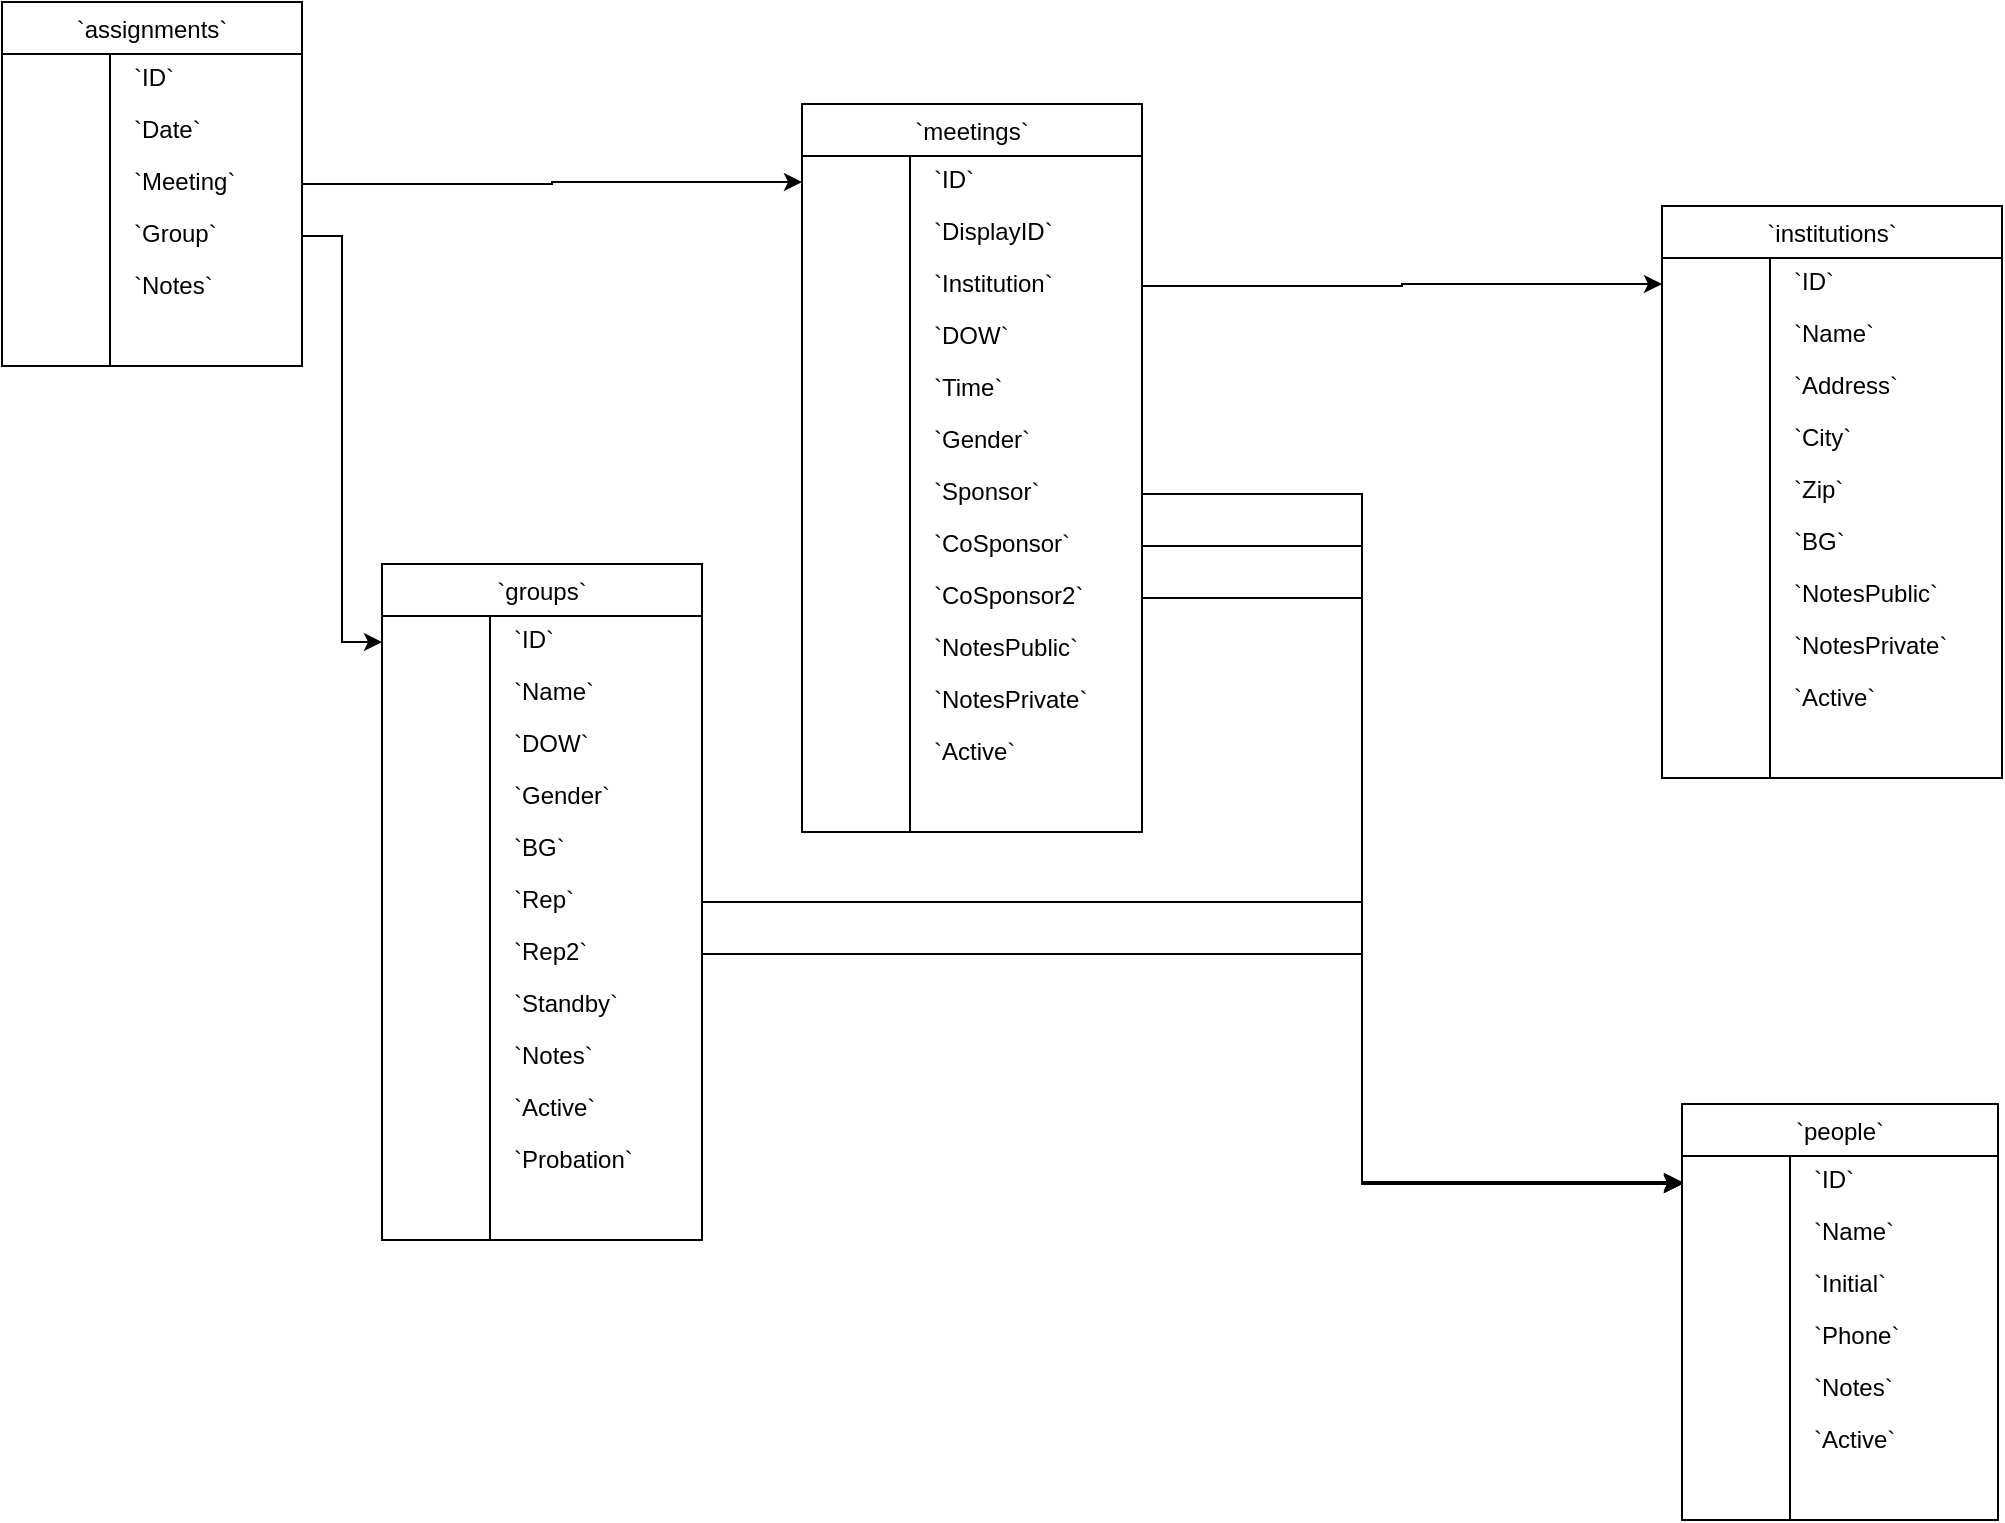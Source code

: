 <mxfile version="20.4.1" type="device"><diagram id="R2lEEEUBdFMjLlhIrx00" name="Page-1"><mxGraphModel dx="1323" dy="802" grid="1" gridSize="10" guides="1" tooltips="1" connect="1" arrows="1" fold="1" page="1" pageScale="1" pageWidth="1100" pageHeight="850" math="0" shadow="0" extFonts="Permanent Marker^https://fonts.googleapis.com/css?family=Permanent+Marker"><root><mxCell id="0"/><mxCell id="1" parent="0"/><mxCell id="UTWrMfVoZQ3oGILiX10w-1" value="`assignments`" style="swimlane;fontStyle=0;childLayout=stackLayout;horizontal=1;startSize=26;fillColor=default;horizontalStack=0;resizeParent=1;resizeLast=0;collapsible=1;marginBottom=0;swimlaneFillColor=default;align=center;" vertex="1" parent="1"><mxGeometry x="40" y="39" width="150" height="182" as="geometry"/></mxCell><mxCell id="UTWrMfVoZQ3oGILiX10w-2" value="`ID`" style="shape=partialRectangle;top=0;left=0;right=0;bottom=0;align=left;verticalAlign=top;spacingTop=-2;fillColor=none;spacingLeft=64;spacingRight=4;overflow=hidden;rotatable=0;points=[[0,0.5],[1,0.5]];portConstraint=eastwest;dropTarget=0;" vertex="1" parent="UTWrMfVoZQ3oGILiX10w-1"><mxGeometry y="26" width="150" height="26" as="geometry"/></mxCell><mxCell id="UTWrMfVoZQ3oGILiX10w-3" value="" style="shape=partialRectangle;top=0;left=0;bottom=0;fillColor=none;align=left;verticalAlign=middle;spacingLeft=4;spacingRight=4;overflow=hidden;rotatable=180;points=[];portConstraint=eastwest;part=1;" vertex="1" connectable="0" parent="UTWrMfVoZQ3oGILiX10w-2"><mxGeometry width="54" height="26" as="geometry"/></mxCell><mxCell id="UTWrMfVoZQ3oGILiX10w-4" value="`Date`" style="shape=partialRectangle;top=0;left=0;right=0;bottom=0;align=left;verticalAlign=top;spacingTop=-2;fillColor=none;spacingLeft=64;spacingRight=4;overflow=hidden;rotatable=0;points=[[0,0.5],[1,0.5]];portConstraint=eastwest;dropTarget=0;" vertex="1" parent="UTWrMfVoZQ3oGILiX10w-1"><mxGeometry y="52" width="150" height="26" as="geometry"/></mxCell><mxCell id="UTWrMfVoZQ3oGILiX10w-5" value="" style="shape=partialRectangle;top=0;left=0;bottom=0;fillColor=none;align=left;verticalAlign=middle;spacingLeft=4;spacingRight=4;overflow=hidden;rotatable=180;points=[];portConstraint=eastwest;part=1;" vertex="1" connectable="0" parent="UTWrMfVoZQ3oGILiX10w-4"><mxGeometry width="54" height="26" as="geometry"/></mxCell><mxCell id="UTWrMfVoZQ3oGILiX10w-6" value="`Meeting`" style="shape=partialRectangle;top=0;left=0;right=0;bottom=0;align=left;verticalAlign=top;spacingTop=-2;fillColor=none;spacingLeft=64;spacingRight=4;overflow=hidden;rotatable=0;points=[[0,0.5],[1,0.5]];portConstraint=eastwest;dropTarget=0;" vertex="1" parent="UTWrMfVoZQ3oGILiX10w-1"><mxGeometry y="78" width="150" height="26" as="geometry"/></mxCell><mxCell id="UTWrMfVoZQ3oGILiX10w-7" value="" style="shape=partialRectangle;top=0;left=0;bottom=0;fillColor=none;align=left;verticalAlign=middle;spacingLeft=4;spacingRight=4;overflow=hidden;rotatable=180;points=[];portConstraint=eastwest;part=1;" vertex="1" connectable="0" parent="UTWrMfVoZQ3oGILiX10w-6"><mxGeometry width="54" height="26" as="geometry"/></mxCell><mxCell id="UTWrMfVoZQ3oGILiX10w-8" value="`Group`" style="shape=partialRectangle;top=0;left=0;right=0;bottom=0;align=left;verticalAlign=top;spacingTop=-2;fillColor=none;spacingLeft=64;spacingRight=4;overflow=hidden;rotatable=0;points=[[0,0.5],[1,0.5]];portConstraint=eastwest;dropTarget=0;" vertex="1" parent="UTWrMfVoZQ3oGILiX10w-1"><mxGeometry y="104" width="150" height="26" as="geometry"/></mxCell><mxCell id="UTWrMfVoZQ3oGILiX10w-9" value="" style="shape=partialRectangle;top=0;left=0;bottom=0;fillColor=none;align=left;verticalAlign=middle;spacingLeft=4;spacingRight=4;overflow=hidden;rotatable=180;points=[];portConstraint=eastwest;part=1;" vertex="1" connectable="0" parent="UTWrMfVoZQ3oGILiX10w-8"><mxGeometry width="54" height="26" as="geometry"/></mxCell><mxCell id="UTWrMfVoZQ3oGILiX10w-10" value="`Notes`" style="shape=partialRectangle;top=0;left=0;right=0;bottom=0;align=left;verticalAlign=top;spacingTop=-2;fillColor=none;spacingLeft=64;spacingRight=4;overflow=hidden;rotatable=0;points=[[0,0.5],[1,0.5]];portConstraint=eastwest;dropTarget=0;" vertex="1" parent="UTWrMfVoZQ3oGILiX10w-1"><mxGeometry y="130" width="150" height="26" as="geometry"/></mxCell><mxCell id="UTWrMfVoZQ3oGILiX10w-11" value="" style="shape=partialRectangle;top=0;left=0;bottom=0;fillColor=none;align=left;verticalAlign=middle;spacingLeft=4;spacingRight=4;overflow=hidden;rotatable=180;points=[];portConstraint=eastwest;part=1;" vertex="1" connectable="0" parent="UTWrMfVoZQ3oGILiX10w-10"><mxGeometry width="54" height="26" as="geometry"/></mxCell><mxCell id="UTWrMfVoZQ3oGILiX10w-12" value="" style="shape=partialRectangle;top=0;left=0;right=0;bottom=0;align=left;verticalAlign=top;spacingTop=-2;fillColor=none;spacingLeft=64;spacingRight=4;overflow=hidden;rotatable=0;points=[[0,0.5],[1,0.5]];portConstraint=eastwest;dropTarget=0;" vertex="1" parent="UTWrMfVoZQ3oGILiX10w-1"><mxGeometry y="156" width="150" height="26" as="geometry"/></mxCell><mxCell id="UTWrMfVoZQ3oGILiX10w-13" value="" style="shape=partialRectangle;top=0;left=0;bottom=0;fillColor=none;align=left;verticalAlign=middle;spacingLeft=4;spacingRight=4;overflow=hidden;rotatable=180;points=[];portConstraint=eastwest;part=1;" vertex="1" connectable="0" parent="UTWrMfVoZQ3oGILiX10w-12"><mxGeometry width="54" height="26" as="geometry"/></mxCell><mxCell id="UTWrMfVoZQ3oGILiX10w-14" value="`groups`" style="swimlane;fontStyle=0;childLayout=stackLayout;horizontal=1;startSize=26;fillColor=default;horizontalStack=0;resizeParent=1;resizeLast=0;collapsible=1;marginBottom=0;swimlaneFillColor=default;align=center;" vertex="1" parent="1"><mxGeometry x="230" y="320" width="160" height="338" as="geometry"/></mxCell><mxCell id="UTWrMfVoZQ3oGILiX10w-15" value="`ID`" style="shape=partialRectangle;top=0;left=0;right=0;bottom=0;align=left;verticalAlign=top;spacingTop=-2;fillColor=none;spacingLeft=64;spacingRight=4;overflow=hidden;rotatable=0;points=[[0,0.5],[1,0.5]];portConstraint=eastwest;dropTarget=0;" vertex="1" parent="UTWrMfVoZQ3oGILiX10w-14"><mxGeometry y="26" width="160" height="26" as="geometry"/></mxCell><mxCell id="UTWrMfVoZQ3oGILiX10w-16" value="" style="shape=partialRectangle;top=0;left=0;bottom=0;fillColor=none;align=left;verticalAlign=middle;spacingLeft=4;spacingRight=4;overflow=hidden;rotatable=180;points=[];portConstraint=eastwest;part=1;" vertex="1" connectable="0" parent="UTWrMfVoZQ3oGILiX10w-15"><mxGeometry width="54" height="26" as="geometry"/></mxCell><mxCell id="UTWrMfVoZQ3oGILiX10w-17" value="`Name`" style="shape=partialRectangle;top=0;left=0;right=0;bottom=0;align=left;verticalAlign=top;spacingTop=-2;fillColor=none;spacingLeft=64;spacingRight=4;overflow=hidden;rotatable=0;points=[[0,0.5],[1,0.5]];portConstraint=eastwest;dropTarget=0;" vertex="1" parent="UTWrMfVoZQ3oGILiX10w-14"><mxGeometry y="52" width="160" height="26" as="geometry"/></mxCell><mxCell id="UTWrMfVoZQ3oGILiX10w-18" value="" style="shape=partialRectangle;top=0;left=0;bottom=0;fillColor=none;align=left;verticalAlign=middle;spacingLeft=4;spacingRight=4;overflow=hidden;rotatable=180;points=[];portConstraint=eastwest;part=1;" vertex="1" connectable="0" parent="UTWrMfVoZQ3oGILiX10w-17"><mxGeometry width="54" height="26" as="geometry"/></mxCell><mxCell id="UTWrMfVoZQ3oGILiX10w-19" value="`DOW`" style="shape=partialRectangle;top=0;left=0;right=0;bottom=0;align=left;verticalAlign=top;spacingTop=-2;fillColor=none;spacingLeft=64;spacingRight=4;overflow=hidden;rotatable=0;points=[[0,0.5],[1,0.5]];portConstraint=eastwest;dropTarget=0;" vertex="1" parent="UTWrMfVoZQ3oGILiX10w-14"><mxGeometry y="78" width="160" height="26" as="geometry"/></mxCell><mxCell id="UTWrMfVoZQ3oGILiX10w-20" value="" style="shape=partialRectangle;top=0;left=0;bottom=0;fillColor=none;align=left;verticalAlign=middle;spacingLeft=4;spacingRight=4;overflow=hidden;rotatable=180;points=[];portConstraint=eastwest;part=1;" vertex="1" connectable="0" parent="UTWrMfVoZQ3oGILiX10w-19"><mxGeometry width="54" height="26" as="geometry"/></mxCell><mxCell id="UTWrMfVoZQ3oGILiX10w-21" value="`Gender`" style="shape=partialRectangle;top=0;left=0;right=0;bottom=0;align=left;verticalAlign=top;spacingTop=-2;fillColor=none;spacingLeft=64;spacingRight=4;overflow=hidden;rotatable=0;points=[[0,0.5],[1,0.5]];portConstraint=eastwest;dropTarget=0;" vertex="1" parent="UTWrMfVoZQ3oGILiX10w-14"><mxGeometry y="104" width="160" height="26" as="geometry"/></mxCell><mxCell id="UTWrMfVoZQ3oGILiX10w-22" value="" style="shape=partialRectangle;top=0;left=0;bottom=0;fillColor=none;align=left;verticalAlign=middle;spacingLeft=4;spacingRight=4;overflow=hidden;rotatable=180;points=[];portConstraint=eastwest;part=1;" vertex="1" connectable="0" parent="UTWrMfVoZQ3oGILiX10w-21"><mxGeometry width="54" height="26" as="geometry"/></mxCell><mxCell id="UTWrMfVoZQ3oGILiX10w-23" value="`BG`" style="shape=partialRectangle;top=0;left=0;right=0;bottom=0;align=left;verticalAlign=top;spacingTop=-2;fillColor=none;spacingLeft=64;spacingRight=4;overflow=hidden;rotatable=0;points=[[0,0.5],[1,0.5]];portConstraint=eastwest;dropTarget=0;" vertex="1" parent="UTWrMfVoZQ3oGILiX10w-14"><mxGeometry y="130" width="160" height="26" as="geometry"/></mxCell><mxCell id="UTWrMfVoZQ3oGILiX10w-24" value="" style="shape=partialRectangle;top=0;left=0;bottom=0;fillColor=none;align=left;verticalAlign=middle;spacingLeft=4;spacingRight=4;overflow=hidden;rotatable=180;points=[];portConstraint=eastwest;part=1;" vertex="1" connectable="0" parent="UTWrMfVoZQ3oGILiX10w-23"><mxGeometry width="54" height="26" as="geometry"/></mxCell><mxCell id="UTWrMfVoZQ3oGILiX10w-25" value="`Rep`" style="shape=partialRectangle;top=0;left=0;right=0;bottom=0;align=left;verticalAlign=top;spacingTop=-2;fillColor=none;spacingLeft=64;spacingRight=4;overflow=hidden;rotatable=0;points=[[0,0.5],[1,0.5]];portConstraint=eastwest;dropTarget=0;" vertex="1" parent="UTWrMfVoZQ3oGILiX10w-14"><mxGeometry y="156" width="160" height="26" as="geometry"/></mxCell><mxCell id="UTWrMfVoZQ3oGILiX10w-26" value="" style="shape=partialRectangle;top=0;left=0;bottom=0;fillColor=none;align=left;verticalAlign=middle;spacingLeft=4;spacingRight=4;overflow=hidden;rotatable=180;points=[];portConstraint=eastwest;part=1;" vertex="1" connectable="0" parent="UTWrMfVoZQ3oGILiX10w-25"><mxGeometry width="54" height="26" as="geometry"/></mxCell><mxCell id="UTWrMfVoZQ3oGILiX10w-27" value="`Rep2`" style="shape=partialRectangle;top=0;left=0;right=0;bottom=0;align=left;verticalAlign=top;spacingTop=-2;fillColor=none;spacingLeft=64;spacingRight=4;overflow=hidden;rotatable=0;points=[[0,0.5],[1,0.5]];portConstraint=eastwest;dropTarget=0;" vertex="1" parent="UTWrMfVoZQ3oGILiX10w-14"><mxGeometry y="182" width="160" height="26" as="geometry"/></mxCell><mxCell id="UTWrMfVoZQ3oGILiX10w-28" value="" style="shape=partialRectangle;top=0;left=0;bottom=0;fillColor=none;align=left;verticalAlign=middle;spacingLeft=4;spacingRight=4;overflow=hidden;rotatable=180;points=[];portConstraint=eastwest;part=1;" vertex="1" connectable="0" parent="UTWrMfVoZQ3oGILiX10w-27"><mxGeometry width="54" height="26" as="geometry"/></mxCell><mxCell id="UTWrMfVoZQ3oGILiX10w-29" value="`Standby`" style="shape=partialRectangle;top=0;left=0;right=0;bottom=0;align=left;verticalAlign=top;spacingTop=-2;fillColor=none;spacingLeft=64;spacingRight=4;overflow=hidden;rotatable=0;points=[[0,0.5],[1,0.5]];portConstraint=eastwest;dropTarget=0;" vertex="1" parent="UTWrMfVoZQ3oGILiX10w-14"><mxGeometry y="208" width="160" height="26" as="geometry"/></mxCell><mxCell id="UTWrMfVoZQ3oGILiX10w-30" value="" style="shape=partialRectangle;top=0;left=0;bottom=0;fillColor=none;align=left;verticalAlign=middle;spacingLeft=4;spacingRight=4;overflow=hidden;rotatable=180;points=[];portConstraint=eastwest;part=1;" vertex="1" connectable="0" parent="UTWrMfVoZQ3oGILiX10w-29"><mxGeometry width="54" height="26" as="geometry"/></mxCell><mxCell id="UTWrMfVoZQ3oGILiX10w-31" value="`Notes`" style="shape=partialRectangle;top=0;left=0;right=0;bottom=0;align=left;verticalAlign=top;spacingTop=-2;fillColor=none;spacingLeft=64;spacingRight=4;overflow=hidden;rotatable=0;points=[[0,0.5],[1,0.5]];portConstraint=eastwest;dropTarget=0;" vertex="1" parent="UTWrMfVoZQ3oGILiX10w-14"><mxGeometry y="234" width="160" height="26" as="geometry"/></mxCell><mxCell id="UTWrMfVoZQ3oGILiX10w-32" value="" style="shape=partialRectangle;top=0;left=0;bottom=0;fillColor=none;align=left;verticalAlign=middle;spacingLeft=4;spacingRight=4;overflow=hidden;rotatable=180;points=[];portConstraint=eastwest;part=1;" vertex="1" connectable="0" parent="UTWrMfVoZQ3oGILiX10w-31"><mxGeometry width="54" height="26" as="geometry"/></mxCell><mxCell id="UTWrMfVoZQ3oGILiX10w-33" value="`Active`" style="shape=partialRectangle;top=0;left=0;right=0;bottom=0;align=left;verticalAlign=top;spacingTop=-2;fillColor=none;spacingLeft=64;spacingRight=4;overflow=hidden;rotatable=0;points=[[0,0.5],[1,0.5]];portConstraint=eastwest;dropTarget=0;" vertex="1" parent="UTWrMfVoZQ3oGILiX10w-14"><mxGeometry y="260" width="160" height="26" as="geometry"/></mxCell><mxCell id="UTWrMfVoZQ3oGILiX10w-34" value="" style="shape=partialRectangle;top=0;left=0;bottom=0;fillColor=none;align=left;verticalAlign=middle;spacingLeft=4;spacingRight=4;overflow=hidden;rotatable=180;points=[];portConstraint=eastwest;part=1;" vertex="1" connectable="0" parent="UTWrMfVoZQ3oGILiX10w-33"><mxGeometry width="54" height="26" as="geometry"/></mxCell><mxCell id="UTWrMfVoZQ3oGILiX10w-35" value="`Probation`" style="shape=partialRectangle;top=0;left=0;right=0;bottom=0;align=left;verticalAlign=top;spacingTop=-2;fillColor=none;spacingLeft=64;spacingRight=4;overflow=hidden;rotatable=0;points=[[0,0.5],[1,0.5]];portConstraint=eastwest;dropTarget=0;" vertex="1" parent="UTWrMfVoZQ3oGILiX10w-14"><mxGeometry y="286" width="160" height="26" as="geometry"/></mxCell><mxCell id="UTWrMfVoZQ3oGILiX10w-36" value="" style="shape=partialRectangle;top=0;left=0;bottom=0;fillColor=none;align=left;verticalAlign=middle;spacingLeft=4;spacingRight=4;overflow=hidden;rotatable=180;points=[];portConstraint=eastwest;part=1;" vertex="1" connectable="0" parent="UTWrMfVoZQ3oGILiX10w-35"><mxGeometry width="54" height="26" as="geometry"/></mxCell><mxCell id="UTWrMfVoZQ3oGILiX10w-37" value="" style="shape=partialRectangle;top=0;left=0;right=0;bottom=0;align=left;verticalAlign=top;spacingTop=-2;fillColor=none;spacingLeft=64;spacingRight=4;overflow=hidden;rotatable=0;points=[[0,0.5],[1,0.5]];portConstraint=eastwest;dropTarget=0;" vertex="1" parent="UTWrMfVoZQ3oGILiX10w-14"><mxGeometry y="312" width="160" height="26" as="geometry"/></mxCell><mxCell id="UTWrMfVoZQ3oGILiX10w-38" value="" style="shape=partialRectangle;top=0;left=0;bottom=0;fillColor=none;align=left;verticalAlign=middle;spacingLeft=4;spacingRight=4;overflow=hidden;rotatable=180;points=[];portConstraint=eastwest;part=1;" vertex="1" connectable="0" parent="UTWrMfVoZQ3oGILiX10w-37"><mxGeometry width="54" height="26" as="geometry"/></mxCell><mxCell id="UTWrMfVoZQ3oGILiX10w-39" value="`institutions`" style="swimlane;fontStyle=0;childLayout=stackLayout;horizontal=1;startSize=26;fillColor=default;horizontalStack=0;resizeParent=1;resizeLast=0;collapsible=1;marginBottom=0;swimlaneFillColor=default;align=center;" vertex="1" parent="1"><mxGeometry x="870" y="141" width="170" height="286" as="geometry"/></mxCell><mxCell id="UTWrMfVoZQ3oGILiX10w-40" value="`ID`" style="shape=partialRectangle;top=0;left=0;right=0;bottom=0;align=left;verticalAlign=top;spacingTop=-2;fillColor=none;spacingLeft=64;spacingRight=4;overflow=hidden;rotatable=0;points=[[0,0.5],[1,0.5]];portConstraint=eastwest;dropTarget=0;" vertex="1" parent="UTWrMfVoZQ3oGILiX10w-39"><mxGeometry y="26" width="170" height="26" as="geometry"/></mxCell><mxCell id="UTWrMfVoZQ3oGILiX10w-41" value="" style="shape=partialRectangle;top=0;left=0;bottom=0;fillColor=none;align=left;verticalAlign=middle;spacingLeft=4;spacingRight=4;overflow=hidden;rotatable=180;points=[];portConstraint=eastwest;part=1;" vertex="1" connectable="0" parent="UTWrMfVoZQ3oGILiX10w-40"><mxGeometry width="54" height="26" as="geometry"/></mxCell><mxCell id="UTWrMfVoZQ3oGILiX10w-42" value="`Name`" style="shape=partialRectangle;top=0;left=0;right=0;bottom=0;align=left;verticalAlign=top;spacingTop=-2;fillColor=none;spacingLeft=64;spacingRight=4;overflow=hidden;rotatable=0;points=[[0,0.5],[1,0.5]];portConstraint=eastwest;dropTarget=0;" vertex="1" parent="UTWrMfVoZQ3oGILiX10w-39"><mxGeometry y="52" width="170" height="26" as="geometry"/></mxCell><mxCell id="UTWrMfVoZQ3oGILiX10w-43" value="" style="shape=partialRectangle;top=0;left=0;bottom=0;fillColor=none;align=left;verticalAlign=middle;spacingLeft=4;spacingRight=4;overflow=hidden;rotatable=180;points=[];portConstraint=eastwest;part=1;" vertex="1" connectable="0" parent="UTWrMfVoZQ3oGILiX10w-42"><mxGeometry width="54" height="26" as="geometry"/></mxCell><mxCell id="UTWrMfVoZQ3oGILiX10w-44" value="`Address`" style="shape=partialRectangle;top=0;left=0;right=0;bottom=0;align=left;verticalAlign=top;spacingTop=-2;fillColor=none;spacingLeft=64;spacingRight=4;overflow=hidden;rotatable=0;points=[[0,0.5],[1,0.5]];portConstraint=eastwest;dropTarget=0;" vertex="1" parent="UTWrMfVoZQ3oGILiX10w-39"><mxGeometry y="78" width="170" height="26" as="geometry"/></mxCell><mxCell id="UTWrMfVoZQ3oGILiX10w-45" value="" style="shape=partialRectangle;top=0;left=0;bottom=0;fillColor=none;align=left;verticalAlign=middle;spacingLeft=4;spacingRight=4;overflow=hidden;rotatable=180;points=[];portConstraint=eastwest;part=1;" vertex="1" connectable="0" parent="UTWrMfVoZQ3oGILiX10w-44"><mxGeometry width="54" height="26" as="geometry"/></mxCell><mxCell id="UTWrMfVoZQ3oGILiX10w-46" value="`City`" style="shape=partialRectangle;top=0;left=0;right=0;bottom=0;align=left;verticalAlign=top;spacingTop=-2;fillColor=none;spacingLeft=64;spacingRight=4;overflow=hidden;rotatable=0;points=[[0,0.5],[1,0.5]];portConstraint=eastwest;dropTarget=0;" vertex="1" parent="UTWrMfVoZQ3oGILiX10w-39"><mxGeometry y="104" width="170" height="26" as="geometry"/></mxCell><mxCell id="UTWrMfVoZQ3oGILiX10w-47" value="" style="shape=partialRectangle;top=0;left=0;bottom=0;fillColor=none;align=left;verticalAlign=middle;spacingLeft=4;spacingRight=4;overflow=hidden;rotatable=180;points=[];portConstraint=eastwest;part=1;" vertex="1" connectable="0" parent="UTWrMfVoZQ3oGILiX10w-46"><mxGeometry width="54" height="26" as="geometry"/></mxCell><mxCell id="UTWrMfVoZQ3oGILiX10w-48" value="`Zip`" style="shape=partialRectangle;top=0;left=0;right=0;bottom=0;align=left;verticalAlign=top;spacingTop=-2;fillColor=none;spacingLeft=64;spacingRight=4;overflow=hidden;rotatable=0;points=[[0,0.5],[1,0.5]];portConstraint=eastwest;dropTarget=0;" vertex="1" parent="UTWrMfVoZQ3oGILiX10w-39"><mxGeometry y="130" width="170" height="26" as="geometry"/></mxCell><mxCell id="UTWrMfVoZQ3oGILiX10w-49" value="" style="shape=partialRectangle;top=0;left=0;bottom=0;fillColor=none;align=left;verticalAlign=middle;spacingLeft=4;spacingRight=4;overflow=hidden;rotatable=180;points=[];portConstraint=eastwest;part=1;" vertex="1" connectable="0" parent="UTWrMfVoZQ3oGILiX10w-48"><mxGeometry width="54" height="26" as="geometry"/></mxCell><mxCell id="UTWrMfVoZQ3oGILiX10w-50" value="`BG`" style="shape=partialRectangle;top=0;left=0;right=0;bottom=0;align=left;verticalAlign=top;spacingTop=-2;fillColor=none;spacingLeft=64;spacingRight=4;overflow=hidden;rotatable=0;points=[[0,0.5],[1,0.5]];portConstraint=eastwest;dropTarget=0;" vertex="1" parent="UTWrMfVoZQ3oGILiX10w-39"><mxGeometry y="156" width="170" height="26" as="geometry"/></mxCell><mxCell id="UTWrMfVoZQ3oGILiX10w-51" value="" style="shape=partialRectangle;top=0;left=0;bottom=0;fillColor=none;align=left;verticalAlign=middle;spacingLeft=4;spacingRight=4;overflow=hidden;rotatable=180;points=[];portConstraint=eastwest;part=1;" vertex="1" connectable="0" parent="UTWrMfVoZQ3oGILiX10w-50"><mxGeometry width="54" height="26" as="geometry"/></mxCell><mxCell id="UTWrMfVoZQ3oGILiX10w-52" value="`NotesPublic`" style="shape=partialRectangle;top=0;left=0;right=0;bottom=0;align=left;verticalAlign=top;spacingTop=-2;fillColor=none;spacingLeft=64;spacingRight=4;overflow=hidden;rotatable=0;points=[[0,0.5],[1,0.5]];portConstraint=eastwest;dropTarget=0;" vertex="1" parent="UTWrMfVoZQ3oGILiX10w-39"><mxGeometry y="182" width="170" height="26" as="geometry"/></mxCell><mxCell id="UTWrMfVoZQ3oGILiX10w-53" value="" style="shape=partialRectangle;top=0;left=0;bottom=0;fillColor=none;align=left;verticalAlign=middle;spacingLeft=4;spacingRight=4;overflow=hidden;rotatable=180;points=[];portConstraint=eastwest;part=1;" vertex="1" connectable="0" parent="UTWrMfVoZQ3oGILiX10w-52"><mxGeometry width="54" height="26" as="geometry"/></mxCell><mxCell id="UTWrMfVoZQ3oGILiX10w-54" value="`NotesPrivate`" style="shape=partialRectangle;top=0;left=0;right=0;bottom=0;align=left;verticalAlign=top;spacingTop=-2;fillColor=none;spacingLeft=64;spacingRight=4;overflow=hidden;rotatable=0;points=[[0,0.5],[1,0.5]];portConstraint=eastwest;dropTarget=0;" vertex="1" parent="UTWrMfVoZQ3oGILiX10w-39"><mxGeometry y="208" width="170" height="26" as="geometry"/></mxCell><mxCell id="UTWrMfVoZQ3oGILiX10w-55" value="" style="shape=partialRectangle;top=0;left=0;bottom=0;fillColor=none;align=left;verticalAlign=middle;spacingLeft=4;spacingRight=4;overflow=hidden;rotatable=180;points=[];portConstraint=eastwest;part=1;" vertex="1" connectable="0" parent="UTWrMfVoZQ3oGILiX10w-54"><mxGeometry width="54" height="26" as="geometry"/></mxCell><mxCell id="UTWrMfVoZQ3oGILiX10w-56" value="`Active`" style="shape=partialRectangle;top=0;left=0;right=0;bottom=0;align=left;verticalAlign=top;spacingTop=-2;fillColor=none;spacingLeft=64;spacingRight=4;overflow=hidden;rotatable=0;points=[[0,0.5],[1,0.5]];portConstraint=eastwest;dropTarget=0;" vertex="1" parent="UTWrMfVoZQ3oGILiX10w-39"><mxGeometry y="234" width="170" height="26" as="geometry"/></mxCell><mxCell id="UTWrMfVoZQ3oGILiX10w-57" value="" style="shape=partialRectangle;top=0;left=0;bottom=0;fillColor=none;align=left;verticalAlign=middle;spacingLeft=4;spacingRight=4;overflow=hidden;rotatable=180;points=[];portConstraint=eastwest;part=1;" vertex="1" connectable="0" parent="UTWrMfVoZQ3oGILiX10w-56"><mxGeometry width="54" height="26" as="geometry"/></mxCell><mxCell id="UTWrMfVoZQ3oGILiX10w-58" value="" style="shape=partialRectangle;top=0;left=0;right=0;bottom=0;align=left;verticalAlign=top;spacingTop=-2;fillColor=none;spacingLeft=64;spacingRight=4;overflow=hidden;rotatable=0;points=[[0,0.5],[1,0.5]];portConstraint=eastwest;dropTarget=0;" vertex="1" parent="UTWrMfVoZQ3oGILiX10w-39"><mxGeometry y="260" width="170" height="26" as="geometry"/></mxCell><mxCell id="UTWrMfVoZQ3oGILiX10w-59" value="" style="shape=partialRectangle;top=0;left=0;bottom=0;fillColor=none;align=left;verticalAlign=middle;spacingLeft=4;spacingRight=4;overflow=hidden;rotatable=180;points=[];portConstraint=eastwest;part=1;" vertex="1" connectable="0" parent="UTWrMfVoZQ3oGILiX10w-58"><mxGeometry width="54" height="26" as="geometry"/></mxCell><mxCell id="UTWrMfVoZQ3oGILiX10w-60" value="`meetings`" style="swimlane;fontStyle=0;childLayout=stackLayout;horizontal=1;startSize=26;fillColor=default;horizontalStack=0;resizeParent=1;resizeLast=0;collapsible=1;marginBottom=0;swimlaneFillColor=default;align=center;" vertex="1" parent="1"><mxGeometry x="440" y="90" width="170" height="364" as="geometry"/></mxCell><mxCell id="UTWrMfVoZQ3oGILiX10w-61" value="`ID`" style="shape=partialRectangle;top=0;left=0;right=0;bottom=0;align=left;verticalAlign=top;spacingTop=-2;fillColor=none;spacingLeft=64;spacingRight=4;overflow=hidden;rotatable=0;points=[[0,0.5],[1,0.5]];portConstraint=eastwest;dropTarget=0;" vertex="1" parent="UTWrMfVoZQ3oGILiX10w-60"><mxGeometry y="26" width="170" height="26" as="geometry"/></mxCell><mxCell id="UTWrMfVoZQ3oGILiX10w-62" value="" style="shape=partialRectangle;top=0;left=0;bottom=0;fillColor=none;align=left;verticalAlign=middle;spacingLeft=4;spacingRight=4;overflow=hidden;rotatable=180;points=[];portConstraint=eastwest;part=1;" vertex="1" connectable="0" parent="UTWrMfVoZQ3oGILiX10w-61"><mxGeometry width="54" height="26" as="geometry"/></mxCell><mxCell id="UTWrMfVoZQ3oGILiX10w-63" value="`DisplayID`" style="shape=partialRectangle;top=0;left=0;right=0;bottom=0;align=left;verticalAlign=top;spacingTop=-2;fillColor=none;spacingLeft=64;spacingRight=4;overflow=hidden;rotatable=0;points=[[0,0.5],[1,0.5]];portConstraint=eastwest;dropTarget=0;" vertex="1" parent="UTWrMfVoZQ3oGILiX10w-60"><mxGeometry y="52" width="170" height="26" as="geometry"/></mxCell><mxCell id="UTWrMfVoZQ3oGILiX10w-64" value="" style="shape=partialRectangle;top=0;left=0;bottom=0;fillColor=none;align=left;verticalAlign=middle;spacingLeft=4;spacingRight=4;overflow=hidden;rotatable=180;points=[];portConstraint=eastwest;part=1;" vertex="1" connectable="0" parent="UTWrMfVoZQ3oGILiX10w-63"><mxGeometry width="54" height="26" as="geometry"/></mxCell><mxCell id="UTWrMfVoZQ3oGILiX10w-65" value="`Institution`" style="shape=partialRectangle;top=0;left=0;right=0;bottom=0;align=left;verticalAlign=top;spacingTop=-2;fillColor=none;spacingLeft=64;spacingRight=4;overflow=hidden;rotatable=0;points=[[0,0.5],[1,0.5]];portConstraint=eastwest;dropTarget=0;" vertex="1" parent="UTWrMfVoZQ3oGILiX10w-60"><mxGeometry y="78" width="170" height="26" as="geometry"/></mxCell><mxCell id="UTWrMfVoZQ3oGILiX10w-66" value="" style="shape=partialRectangle;top=0;left=0;bottom=0;fillColor=none;align=left;verticalAlign=middle;spacingLeft=4;spacingRight=4;overflow=hidden;rotatable=180;points=[];portConstraint=eastwest;part=1;" vertex="1" connectable="0" parent="UTWrMfVoZQ3oGILiX10w-65"><mxGeometry width="54" height="26" as="geometry"/></mxCell><mxCell id="UTWrMfVoZQ3oGILiX10w-67" value="`DOW`" style="shape=partialRectangle;top=0;left=0;right=0;bottom=0;align=left;verticalAlign=top;spacingTop=-2;fillColor=none;spacingLeft=64;spacingRight=4;overflow=hidden;rotatable=0;points=[[0,0.5],[1,0.5]];portConstraint=eastwest;dropTarget=0;" vertex="1" parent="UTWrMfVoZQ3oGILiX10w-60"><mxGeometry y="104" width="170" height="26" as="geometry"/></mxCell><mxCell id="UTWrMfVoZQ3oGILiX10w-68" value="" style="shape=partialRectangle;top=0;left=0;bottom=0;fillColor=none;align=left;verticalAlign=middle;spacingLeft=4;spacingRight=4;overflow=hidden;rotatable=180;points=[];portConstraint=eastwest;part=1;" vertex="1" connectable="0" parent="UTWrMfVoZQ3oGILiX10w-67"><mxGeometry width="54" height="26" as="geometry"/></mxCell><mxCell id="UTWrMfVoZQ3oGILiX10w-69" value="`Time`" style="shape=partialRectangle;top=0;left=0;right=0;bottom=0;align=left;verticalAlign=top;spacingTop=-2;fillColor=none;spacingLeft=64;spacingRight=4;overflow=hidden;rotatable=0;points=[[0,0.5],[1,0.5]];portConstraint=eastwest;dropTarget=0;" vertex="1" parent="UTWrMfVoZQ3oGILiX10w-60"><mxGeometry y="130" width="170" height="26" as="geometry"/></mxCell><mxCell id="UTWrMfVoZQ3oGILiX10w-70" value="" style="shape=partialRectangle;top=0;left=0;bottom=0;fillColor=none;align=left;verticalAlign=middle;spacingLeft=4;spacingRight=4;overflow=hidden;rotatable=180;points=[];portConstraint=eastwest;part=1;" vertex="1" connectable="0" parent="UTWrMfVoZQ3oGILiX10w-69"><mxGeometry width="54" height="26" as="geometry"/></mxCell><mxCell id="UTWrMfVoZQ3oGILiX10w-71" value="`Gender`" style="shape=partialRectangle;top=0;left=0;right=0;bottom=0;align=left;verticalAlign=top;spacingTop=-2;fillColor=none;spacingLeft=64;spacingRight=4;overflow=hidden;rotatable=0;points=[[0,0.5],[1,0.5]];portConstraint=eastwest;dropTarget=0;" vertex="1" parent="UTWrMfVoZQ3oGILiX10w-60"><mxGeometry y="156" width="170" height="26" as="geometry"/></mxCell><mxCell id="UTWrMfVoZQ3oGILiX10w-72" value="" style="shape=partialRectangle;top=0;left=0;bottom=0;fillColor=none;align=left;verticalAlign=middle;spacingLeft=4;spacingRight=4;overflow=hidden;rotatable=180;points=[];portConstraint=eastwest;part=1;" vertex="1" connectable="0" parent="UTWrMfVoZQ3oGILiX10w-71"><mxGeometry width="54" height="26" as="geometry"/></mxCell><mxCell id="UTWrMfVoZQ3oGILiX10w-73" value="`Sponsor`" style="shape=partialRectangle;top=0;left=0;right=0;bottom=0;align=left;verticalAlign=top;spacingTop=-2;fillColor=none;spacingLeft=64;spacingRight=4;overflow=hidden;rotatable=0;points=[[0,0.5],[1,0.5]];portConstraint=eastwest;dropTarget=0;" vertex="1" parent="UTWrMfVoZQ3oGILiX10w-60"><mxGeometry y="182" width="170" height="26" as="geometry"/></mxCell><mxCell id="UTWrMfVoZQ3oGILiX10w-74" value="" style="shape=partialRectangle;top=0;left=0;bottom=0;fillColor=none;align=left;verticalAlign=middle;spacingLeft=4;spacingRight=4;overflow=hidden;rotatable=180;points=[];portConstraint=eastwest;part=1;" vertex="1" connectable="0" parent="UTWrMfVoZQ3oGILiX10w-73"><mxGeometry width="54" height="26" as="geometry"/></mxCell><mxCell id="UTWrMfVoZQ3oGILiX10w-75" value="`CoSponsor`" style="shape=partialRectangle;top=0;left=0;right=0;bottom=0;align=left;verticalAlign=top;spacingTop=-2;fillColor=none;spacingLeft=64;spacingRight=4;overflow=hidden;rotatable=0;points=[[0,0.5],[1,0.5]];portConstraint=eastwest;dropTarget=0;" vertex="1" parent="UTWrMfVoZQ3oGILiX10w-60"><mxGeometry y="208" width="170" height="26" as="geometry"/></mxCell><mxCell id="UTWrMfVoZQ3oGILiX10w-76" value="" style="shape=partialRectangle;top=0;left=0;bottom=0;fillColor=none;align=left;verticalAlign=middle;spacingLeft=4;spacingRight=4;overflow=hidden;rotatable=180;points=[];portConstraint=eastwest;part=1;" vertex="1" connectable="0" parent="UTWrMfVoZQ3oGILiX10w-75"><mxGeometry width="54" height="26" as="geometry"/></mxCell><mxCell id="UTWrMfVoZQ3oGILiX10w-77" value="`CoSponsor2`" style="shape=partialRectangle;top=0;left=0;right=0;bottom=0;align=left;verticalAlign=top;spacingTop=-2;fillColor=none;spacingLeft=64;spacingRight=4;overflow=hidden;rotatable=0;points=[[0,0.5],[1,0.5]];portConstraint=eastwest;dropTarget=0;" vertex="1" parent="UTWrMfVoZQ3oGILiX10w-60"><mxGeometry y="234" width="170" height="26" as="geometry"/></mxCell><mxCell id="UTWrMfVoZQ3oGILiX10w-78" value="" style="shape=partialRectangle;top=0;left=0;bottom=0;fillColor=none;align=left;verticalAlign=middle;spacingLeft=4;spacingRight=4;overflow=hidden;rotatable=180;points=[];portConstraint=eastwest;part=1;" vertex="1" connectable="0" parent="UTWrMfVoZQ3oGILiX10w-77"><mxGeometry width="54" height="26" as="geometry"/></mxCell><mxCell id="UTWrMfVoZQ3oGILiX10w-79" value="`NotesPublic`" style="shape=partialRectangle;top=0;left=0;right=0;bottom=0;align=left;verticalAlign=top;spacingTop=-2;fillColor=none;spacingLeft=64;spacingRight=4;overflow=hidden;rotatable=0;points=[[0,0.5],[1,0.5]];portConstraint=eastwest;dropTarget=0;" vertex="1" parent="UTWrMfVoZQ3oGILiX10w-60"><mxGeometry y="260" width="170" height="26" as="geometry"/></mxCell><mxCell id="UTWrMfVoZQ3oGILiX10w-80" value="" style="shape=partialRectangle;top=0;left=0;bottom=0;fillColor=none;align=left;verticalAlign=middle;spacingLeft=4;spacingRight=4;overflow=hidden;rotatable=180;points=[];portConstraint=eastwest;part=1;" vertex="1" connectable="0" parent="UTWrMfVoZQ3oGILiX10w-79"><mxGeometry width="54" height="26" as="geometry"/></mxCell><mxCell id="UTWrMfVoZQ3oGILiX10w-81" value="`NotesPrivate`" style="shape=partialRectangle;top=0;left=0;right=0;bottom=0;align=left;verticalAlign=top;spacingTop=-2;fillColor=none;spacingLeft=64;spacingRight=4;overflow=hidden;rotatable=0;points=[[0,0.5],[1,0.5]];portConstraint=eastwest;dropTarget=0;" vertex="1" parent="UTWrMfVoZQ3oGILiX10w-60"><mxGeometry y="286" width="170" height="26" as="geometry"/></mxCell><mxCell id="UTWrMfVoZQ3oGILiX10w-82" value="" style="shape=partialRectangle;top=0;left=0;bottom=0;fillColor=none;align=left;verticalAlign=middle;spacingLeft=4;spacingRight=4;overflow=hidden;rotatable=180;points=[];portConstraint=eastwest;part=1;" vertex="1" connectable="0" parent="UTWrMfVoZQ3oGILiX10w-81"><mxGeometry width="54" height="26" as="geometry"/></mxCell><mxCell id="UTWrMfVoZQ3oGILiX10w-83" value="`Active`" style="shape=partialRectangle;top=0;left=0;right=0;bottom=0;align=left;verticalAlign=top;spacingTop=-2;fillColor=none;spacingLeft=64;spacingRight=4;overflow=hidden;rotatable=0;points=[[0,0.5],[1,0.5]];portConstraint=eastwest;dropTarget=0;" vertex="1" parent="UTWrMfVoZQ3oGILiX10w-60"><mxGeometry y="312" width="170" height="26" as="geometry"/></mxCell><mxCell id="UTWrMfVoZQ3oGILiX10w-84" value="" style="shape=partialRectangle;top=0;left=0;bottom=0;fillColor=none;align=left;verticalAlign=middle;spacingLeft=4;spacingRight=4;overflow=hidden;rotatable=180;points=[];portConstraint=eastwest;part=1;" vertex="1" connectable="0" parent="UTWrMfVoZQ3oGILiX10w-83"><mxGeometry width="54" height="26" as="geometry"/></mxCell><mxCell id="UTWrMfVoZQ3oGILiX10w-85" value="" style="shape=partialRectangle;top=0;left=0;right=0;bottom=0;align=left;verticalAlign=top;spacingTop=-2;fillColor=none;spacingLeft=64;spacingRight=4;overflow=hidden;rotatable=0;points=[[0,0.5],[1,0.5]];portConstraint=eastwest;dropTarget=0;" vertex="1" parent="UTWrMfVoZQ3oGILiX10w-60"><mxGeometry y="338" width="170" height="26" as="geometry"/></mxCell><mxCell id="UTWrMfVoZQ3oGILiX10w-86" value="" style="shape=partialRectangle;top=0;left=0;bottom=0;fillColor=none;align=left;verticalAlign=middle;spacingLeft=4;spacingRight=4;overflow=hidden;rotatable=180;points=[];portConstraint=eastwest;part=1;" vertex="1" connectable="0" parent="UTWrMfVoZQ3oGILiX10w-85"><mxGeometry width="54" height="26" as="geometry"/></mxCell><mxCell id="UTWrMfVoZQ3oGILiX10w-87" value="`people`" style="swimlane;fontStyle=0;childLayout=stackLayout;horizontal=1;startSize=26;fillColor=default;horizontalStack=0;resizeParent=1;resizeLast=0;collapsible=1;marginBottom=0;swimlaneFillColor=default;align=center;" vertex="1" parent="1"><mxGeometry x="880" y="590" width="158" height="208" as="geometry"/></mxCell><mxCell id="UTWrMfVoZQ3oGILiX10w-88" value="`ID`" style="shape=partialRectangle;top=0;left=0;right=0;bottom=0;align=left;verticalAlign=top;spacingTop=-2;fillColor=none;spacingLeft=64;spacingRight=4;overflow=hidden;rotatable=0;points=[[0,0.5],[1,0.5]];portConstraint=eastwest;dropTarget=0;" vertex="1" parent="UTWrMfVoZQ3oGILiX10w-87"><mxGeometry y="26" width="158" height="26" as="geometry"/></mxCell><mxCell id="UTWrMfVoZQ3oGILiX10w-89" value="" style="shape=partialRectangle;top=0;left=0;bottom=0;fillColor=none;align=left;verticalAlign=middle;spacingLeft=4;spacingRight=4;overflow=hidden;rotatable=180;points=[];portConstraint=eastwest;part=1;" vertex="1" connectable="0" parent="UTWrMfVoZQ3oGILiX10w-88"><mxGeometry width="54" height="26" as="geometry"/></mxCell><mxCell id="UTWrMfVoZQ3oGILiX10w-90" value="`Name`" style="shape=partialRectangle;top=0;left=0;right=0;bottom=0;align=left;verticalAlign=top;spacingTop=-2;fillColor=none;spacingLeft=64;spacingRight=4;overflow=hidden;rotatable=0;points=[[0,0.5],[1,0.5]];portConstraint=eastwest;dropTarget=0;" vertex="1" parent="UTWrMfVoZQ3oGILiX10w-87"><mxGeometry y="52" width="158" height="26" as="geometry"/></mxCell><mxCell id="UTWrMfVoZQ3oGILiX10w-91" value="" style="shape=partialRectangle;top=0;left=0;bottom=0;fillColor=none;align=left;verticalAlign=middle;spacingLeft=4;spacingRight=4;overflow=hidden;rotatable=180;points=[];portConstraint=eastwest;part=1;" vertex="1" connectable="0" parent="UTWrMfVoZQ3oGILiX10w-90"><mxGeometry width="54" height="26" as="geometry"/></mxCell><mxCell id="UTWrMfVoZQ3oGILiX10w-92" value="`Initial`" style="shape=partialRectangle;top=0;left=0;right=0;bottom=0;align=left;verticalAlign=top;spacingTop=-2;fillColor=none;spacingLeft=64;spacingRight=4;overflow=hidden;rotatable=0;points=[[0,0.5],[1,0.5]];portConstraint=eastwest;dropTarget=0;" vertex="1" parent="UTWrMfVoZQ3oGILiX10w-87"><mxGeometry y="78" width="158" height="26" as="geometry"/></mxCell><mxCell id="UTWrMfVoZQ3oGILiX10w-93" value="" style="shape=partialRectangle;top=0;left=0;bottom=0;fillColor=none;align=left;verticalAlign=middle;spacingLeft=4;spacingRight=4;overflow=hidden;rotatable=180;points=[];portConstraint=eastwest;part=1;" vertex="1" connectable="0" parent="UTWrMfVoZQ3oGILiX10w-92"><mxGeometry width="54" height="26" as="geometry"/></mxCell><mxCell id="UTWrMfVoZQ3oGILiX10w-94" value="`Phone`" style="shape=partialRectangle;top=0;left=0;right=0;bottom=0;align=left;verticalAlign=top;spacingTop=-2;fillColor=none;spacingLeft=64;spacingRight=4;overflow=hidden;rotatable=0;points=[[0,0.5],[1,0.5]];portConstraint=eastwest;dropTarget=0;" vertex="1" parent="UTWrMfVoZQ3oGILiX10w-87"><mxGeometry y="104" width="158" height="26" as="geometry"/></mxCell><mxCell id="UTWrMfVoZQ3oGILiX10w-95" value="" style="shape=partialRectangle;top=0;left=0;bottom=0;fillColor=none;align=left;verticalAlign=middle;spacingLeft=4;spacingRight=4;overflow=hidden;rotatable=180;points=[];portConstraint=eastwest;part=1;" vertex="1" connectable="0" parent="UTWrMfVoZQ3oGILiX10w-94"><mxGeometry width="54" height="26" as="geometry"/></mxCell><mxCell id="UTWrMfVoZQ3oGILiX10w-96" value="`Notes`" style="shape=partialRectangle;top=0;left=0;right=0;bottom=0;align=left;verticalAlign=top;spacingTop=-2;fillColor=none;spacingLeft=64;spacingRight=4;overflow=hidden;rotatable=0;points=[[0,0.5],[1,0.5]];portConstraint=eastwest;dropTarget=0;" vertex="1" parent="UTWrMfVoZQ3oGILiX10w-87"><mxGeometry y="130" width="158" height="26" as="geometry"/></mxCell><mxCell id="UTWrMfVoZQ3oGILiX10w-97" value="" style="shape=partialRectangle;top=0;left=0;bottom=0;fillColor=none;align=left;verticalAlign=middle;spacingLeft=4;spacingRight=4;overflow=hidden;rotatable=180;points=[];portConstraint=eastwest;part=1;" vertex="1" connectable="0" parent="UTWrMfVoZQ3oGILiX10w-96"><mxGeometry width="54" height="26" as="geometry"/></mxCell><mxCell id="UTWrMfVoZQ3oGILiX10w-98" value="`Active`" style="shape=partialRectangle;top=0;left=0;right=0;bottom=0;align=left;verticalAlign=top;spacingTop=-2;fillColor=none;spacingLeft=64;spacingRight=4;overflow=hidden;rotatable=0;points=[[0,0.5],[1,0.5]];portConstraint=eastwest;dropTarget=0;" vertex="1" parent="UTWrMfVoZQ3oGILiX10w-87"><mxGeometry y="156" width="158" height="26" as="geometry"/></mxCell><mxCell id="UTWrMfVoZQ3oGILiX10w-99" value="" style="shape=partialRectangle;top=0;left=0;bottom=0;fillColor=none;align=left;verticalAlign=middle;spacingLeft=4;spacingRight=4;overflow=hidden;rotatable=180;points=[];portConstraint=eastwest;part=1;" vertex="1" connectable="0" parent="UTWrMfVoZQ3oGILiX10w-98"><mxGeometry width="54" height="26" as="geometry"/></mxCell><mxCell id="UTWrMfVoZQ3oGILiX10w-100" value="" style="shape=partialRectangle;top=0;left=0;right=0;bottom=0;align=left;verticalAlign=top;spacingTop=-2;fillColor=none;spacingLeft=64;spacingRight=4;overflow=hidden;rotatable=0;points=[[0,0.5],[1,0.5]];portConstraint=eastwest;dropTarget=0;" vertex="1" parent="UTWrMfVoZQ3oGILiX10w-87"><mxGeometry y="182" width="158" height="26" as="geometry"/></mxCell><mxCell id="UTWrMfVoZQ3oGILiX10w-101" value="" style="shape=partialRectangle;top=0;left=0;bottom=0;fillColor=none;align=left;verticalAlign=middle;spacingLeft=4;spacingRight=4;overflow=hidden;rotatable=180;points=[];portConstraint=eastwest;part=1;" vertex="1" connectable="0" parent="UTWrMfVoZQ3oGILiX10w-100"><mxGeometry width="54" height="26" as="geometry"/></mxCell><mxCell id="UTWrMfVoZQ3oGILiX10w-112" style="edgeStyle=orthogonalEdgeStyle;rounded=0;orthogonalLoop=1;jettySize=auto;html=1;exitX=1;exitY=0.5;exitDx=0;exitDy=0;entryX=0;entryY=0.5;entryDx=0;entryDy=0;" edge="1" parent="1" source="UTWrMfVoZQ3oGILiX10w-6" target="UTWrMfVoZQ3oGILiX10w-61"><mxGeometry relative="1" as="geometry"/></mxCell><mxCell id="UTWrMfVoZQ3oGILiX10w-113" style="edgeStyle=orthogonalEdgeStyle;rounded=0;orthogonalLoop=1;jettySize=auto;html=1;exitX=1;exitY=0.5;exitDx=0;exitDy=0;" edge="1" parent="1" source="UTWrMfVoZQ3oGILiX10w-8" target="UTWrMfVoZQ3oGILiX10w-15"><mxGeometry relative="1" as="geometry"/></mxCell><mxCell id="UTWrMfVoZQ3oGILiX10w-117" style="edgeStyle=orthogonalEdgeStyle;rounded=0;orthogonalLoop=1;jettySize=auto;html=1;exitX=1;exitY=0.5;exitDx=0;exitDy=0;entryX=0;entryY=0.5;entryDx=0;entryDy=0;" edge="1" parent="1" source="UTWrMfVoZQ3oGILiX10w-65" target="UTWrMfVoZQ3oGILiX10w-40"><mxGeometry relative="1" as="geometry"/></mxCell><mxCell id="UTWrMfVoZQ3oGILiX10w-122" style="edgeStyle=orthogonalEdgeStyle;rounded=0;orthogonalLoop=1;jettySize=auto;html=1;exitX=1;exitY=0.5;exitDx=0;exitDy=0;entryX=0;entryY=0.5;entryDx=0;entryDy=0;" edge="1" parent="1" source="UTWrMfVoZQ3oGILiX10w-25" target="UTWrMfVoZQ3oGILiX10w-88"><mxGeometry relative="1" as="geometry"><Array as="points"><mxPoint x="720" y="489"/><mxPoint x="720" y="629"/></Array></mxGeometry></mxCell><mxCell id="UTWrMfVoZQ3oGILiX10w-123" style="edgeStyle=orthogonalEdgeStyle;rounded=0;orthogonalLoop=1;jettySize=auto;html=1;exitX=1;exitY=0.5;exitDx=0;exitDy=0;" edge="1" parent="1" source="UTWrMfVoZQ3oGILiX10w-27"><mxGeometry relative="1" as="geometry"><mxPoint x="880" y="630" as="targetPoint"/><Array as="points"><mxPoint x="720" y="515"/><mxPoint x="720" y="630"/></Array></mxGeometry></mxCell><mxCell id="UTWrMfVoZQ3oGILiX10w-125" style="edgeStyle=orthogonalEdgeStyle;rounded=0;orthogonalLoop=1;jettySize=auto;html=1;exitX=1;exitY=0.5;exitDx=0;exitDy=0;entryX=0;entryY=0.5;entryDx=0;entryDy=0;" edge="1" parent="1" source="UTWrMfVoZQ3oGILiX10w-73" target="UTWrMfVoZQ3oGILiX10w-88"><mxGeometry relative="1" as="geometry"><Array as="points"><mxPoint x="720" y="285"/><mxPoint x="720" y="629"/></Array></mxGeometry></mxCell><mxCell id="UTWrMfVoZQ3oGILiX10w-126" style="edgeStyle=orthogonalEdgeStyle;rounded=0;orthogonalLoop=1;jettySize=auto;html=1;exitX=1;exitY=0.5;exitDx=0;exitDy=0;" edge="1" parent="1" source="UTWrMfVoZQ3oGILiX10w-75"><mxGeometry relative="1" as="geometry"><mxPoint x="880" y="630" as="targetPoint"/><Array as="points"><mxPoint x="720" y="311"/><mxPoint x="720" y="630"/></Array></mxGeometry></mxCell><mxCell id="UTWrMfVoZQ3oGILiX10w-127" style="edgeStyle=orthogonalEdgeStyle;rounded=0;orthogonalLoop=1;jettySize=auto;html=1;exitX=1;exitY=0.5;exitDx=0;exitDy=0;" edge="1" parent="1" source="UTWrMfVoZQ3oGILiX10w-77"><mxGeometry relative="1" as="geometry"><mxPoint x="880" y="630" as="targetPoint"/><Array as="points"><mxPoint x="720" y="337"/><mxPoint x="720" y="630"/></Array></mxGeometry></mxCell></root></mxGraphModel></diagram></mxfile>
